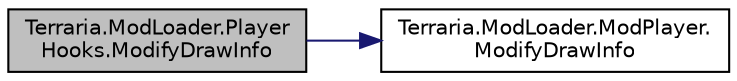 digraph "Terraria.ModLoader.PlayerHooks.ModifyDrawInfo"
{
  edge [fontname="Helvetica",fontsize="10",labelfontname="Helvetica",labelfontsize="10"];
  node [fontname="Helvetica",fontsize="10",shape=record];
  rankdir="LR";
  Node119 [label="Terraria.ModLoader.Player\lHooks.ModifyDrawInfo",height=0.2,width=0.4,color="black", fillcolor="grey75", style="filled", fontcolor="black"];
  Node119 -> Node120 [color="midnightblue",fontsize="10",style="solid",fontname="Helvetica"];
  Node120 [label="Terraria.ModLoader.ModPlayer.\lModifyDrawInfo",height=0.2,width=0.4,color="black", fillcolor="white", style="filled",URL="$class_terraria_1_1_mod_loader_1_1_mod_player.html#a3cde8f8bdd569e9fe5aca8b7e30c7185",tooltip="Allows you to modify the drawing parameters of the player before drawing begins. "];
}
